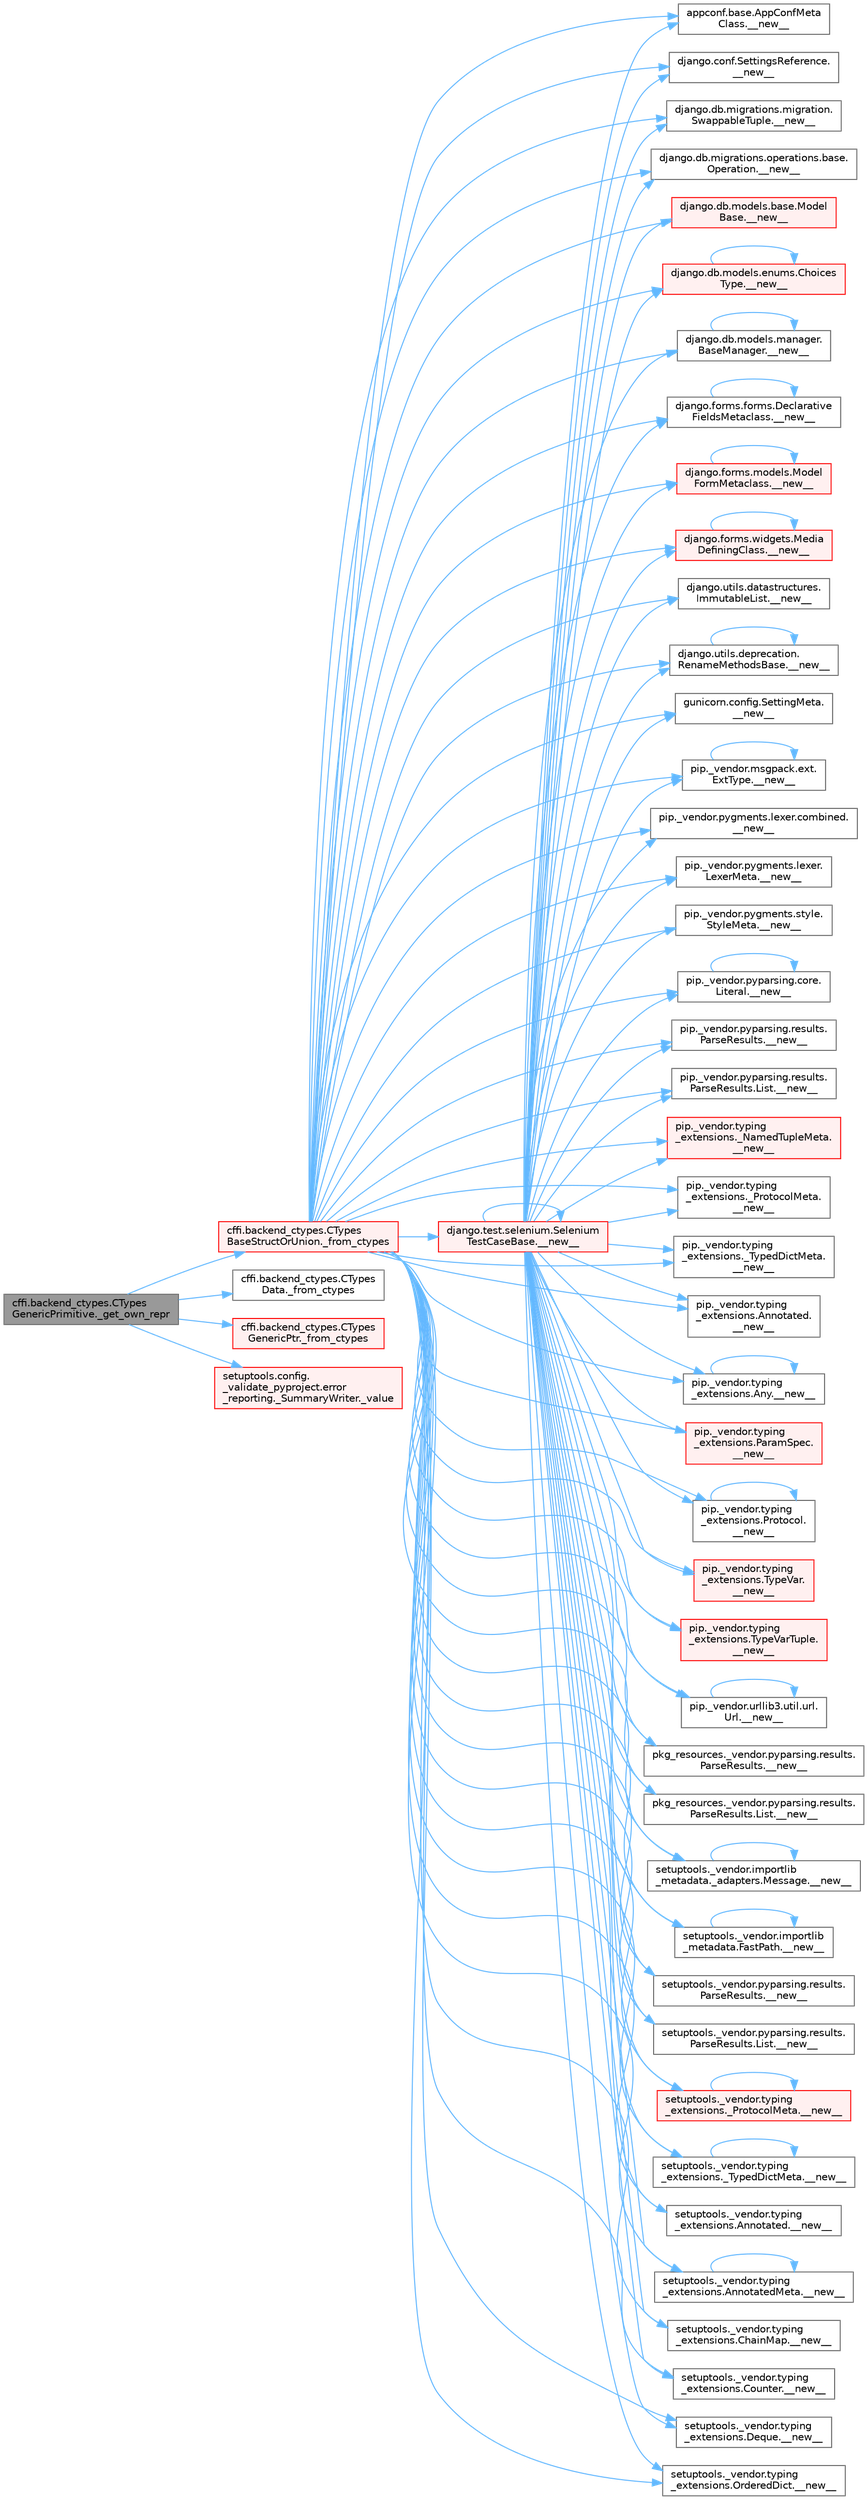 digraph "cffi.backend_ctypes.CTypesGenericPrimitive._get_own_repr"
{
 // LATEX_PDF_SIZE
  bgcolor="transparent";
  edge [fontname=Helvetica,fontsize=10,labelfontname=Helvetica,labelfontsize=10];
  node [fontname=Helvetica,fontsize=10,shape=box,height=0.2,width=0.4];
  rankdir="LR";
  Node1 [id="Node000001",label="cffi.backend_ctypes.CTypes\lGenericPrimitive._get_own_repr",height=0.2,width=0.4,color="gray40", fillcolor="grey60", style="filled", fontcolor="black",tooltip=" "];
  Node1 -> Node2 [id="edge1_Node000001_Node000002",color="steelblue1",style="solid",tooltip=" "];
  Node2 [id="Node000002",label="cffi.backend_ctypes.CTypes\lBaseStructOrUnion._from_ctypes",height=0.2,width=0.4,color="red", fillcolor="#FFF0F0", style="filled",URL="$classcffi_1_1backend__ctypes_1_1_c_types_base_struct_or_union.html#a64b8bd14a89de77cd1b22f77bd1a0c13",tooltip=" "];
  Node2 -> Node3 [id="edge2_Node000002_Node000003",color="steelblue1",style="solid",tooltip=" "];
  Node3 [id="Node000003",label="appconf.base.AppConfMeta\lClass.__new__",height=0.2,width=0.4,color="grey40", fillcolor="white", style="filled",URL="$classappconf_1_1base_1_1_app_conf_meta_class.html#ae3b2cf6f30224474b6edcbf1387b0852",tooltip=" "];
  Node2 -> Node4 [id="edge3_Node000002_Node000004",color="steelblue1",style="solid",tooltip=" "];
  Node4 [id="Node000004",label="django.conf.SettingsReference.\l__new__",height=0.2,width=0.4,color="grey40", fillcolor="white", style="filled",URL="$classdjango_1_1conf_1_1_settings_reference.html#adee6f36144aa1e65ddd081a4459ddf26",tooltip=" "];
  Node2 -> Node5 [id="edge4_Node000002_Node000005",color="steelblue1",style="solid",tooltip=" "];
  Node5 [id="Node000005",label="django.db.migrations.migration.\lSwappableTuple.__new__",height=0.2,width=0.4,color="grey40", fillcolor="white", style="filled",URL="$classdjango_1_1db_1_1migrations_1_1migration_1_1_swappable_tuple.html#a7509a6a2c07a40cda2a0dac5d6e99789",tooltip=" "];
  Node2 -> Node6 [id="edge5_Node000002_Node000006",color="steelblue1",style="solid",tooltip=" "];
  Node6 [id="Node000006",label="django.db.migrations.operations.base.\lOperation.__new__",height=0.2,width=0.4,color="grey40", fillcolor="white", style="filled",URL="$classdjango_1_1db_1_1migrations_1_1operations_1_1base_1_1_operation.html#a0e75a153578c0aa184cef917cbc50cdf",tooltip=" "];
  Node2 -> Node7 [id="edge6_Node000002_Node000007",color="steelblue1",style="solid",tooltip=" "];
  Node7 [id="Node000007",label="django.db.models.base.Model\lBase.__new__",height=0.2,width=0.4,color="red", fillcolor="#FFF0F0", style="filled",URL="$classdjango_1_1db_1_1models_1_1base_1_1_model_base.html#a5688192f626b496760655c3b5309a0bc",tooltip=" "];
  Node2 -> Node10 [id="edge7_Node000002_Node000010",color="steelblue1",style="solid",tooltip=" "];
  Node10 [id="Node000010",label="django.db.models.enums.Choices\lType.__new__",height=0.2,width=0.4,color="red", fillcolor="#FFF0F0", style="filled",URL="$classdjango_1_1db_1_1models_1_1enums_1_1_choices_type.html#a973fedbb791aa7249348ddf93ba850d9",tooltip=" "];
  Node10 -> Node10 [id="edge8_Node000010_Node000010",color="steelblue1",style="solid",tooltip=" "];
  Node2 -> Node2563 [id="edge9_Node000002_Node002563",color="steelblue1",style="solid",tooltip=" "];
  Node2563 [id="Node002563",label="django.db.models.manager.\lBaseManager.__new__",height=0.2,width=0.4,color="grey40", fillcolor="white", style="filled",URL="$classdjango_1_1db_1_1models_1_1manager_1_1_base_manager.html#a402956cc7048ac4239181d9bf52f38d7",tooltip=" "];
  Node2563 -> Node2563 [id="edge10_Node002563_Node002563",color="steelblue1",style="solid",tooltip=" "];
  Node2 -> Node2564 [id="edge11_Node000002_Node002564",color="steelblue1",style="solid",tooltip=" "];
  Node2564 [id="Node002564",label="django.forms.forms.Declarative\lFieldsMetaclass.__new__",height=0.2,width=0.4,color="grey40", fillcolor="white", style="filled",URL="$classdjango_1_1forms_1_1forms_1_1_declarative_fields_metaclass.html#aa82d8ae60cf8bd4ffb1991279105590e",tooltip=" "];
  Node2564 -> Node2564 [id="edge12_Node002564_Node002564",color="steelblue1",style="solid",tooltip=" "];
  Node2 -> Node2565 [id="edge13_Node000002_Node002565",color="steelblue1",style="solid",tooltip=" "];
  Node2565 [id="Node002565",label="django.forms.models.Model\lFormMetaclass.__new__",height=0.2,width=0.4,color="red", fillcolor="#FFF0F0", style="filled",URL="$classdjango_1_1forms_1_1models_1_1_model_form_metaclass.html#aed0f8e0548ca5e8f42c96d3266daa521",tooltip=" "];
  Node2565 -> Node2565 [id="edge14_Node002565_Node002565",color="steelblue1",style="solid",tooltip=" "];
  Node2 -> Node2568 [id="edge15_Node000002_Node002568",color="steelblue1",style="solid",tooltip=" "];
  Node2568 [id="Node002568",label="django.forms.widgets.Media\lDefiningClass.__new__",height=0.2,width=0.4,color="red", fillcolor="#FFF0F0", style="filled",URL="$classdjango_1_1forms_1_1widgets_1_1_media_defining_class.html#a5d0b465656e0c8c06c5b18272005b5b9",tooltip=" "];
  Node2568 -> Node2568 [id="edge16_Node002568_Node002568",color="steelblue1",style="solid",tooltip=" "];
  Node2 -> Node2570 [id="edge17_Node000002_Node002570",color="steelblue1",style="solid",tooltip=" "];
  Node2570 [id="Node002570",label="django.test.selenium.Selenium\lTestCaseBase.__new__",height=0.2,width=0.4,color="red", fillcolor="#FFF0F0", style="filled",URL="$classdjango_1_1test_1_1selenium_1_1_selenium_test_case_base.html#a4082fc89599686abaf551a6d6382b4e3",tooltip=" "];
  Node2570 -> Node3 [id="edge18_Node002570_Node000003",color="steelblue1",style="solid",tooltip=" "];
  Node2570 -> Node4 [id="edge19_Node002570_Node000004",color="steelblue1",style="solid",tooltip=" "];
  Node2570 -> Node5 [id="edge20_Node002570_Node000005",color="steelblue1",style="solid",tooltip=" "];
  Node2570 -> Node6 [id="edge21_Node002570_Node000006",color="steelblue1",style="solid",tooltip=" "];
  Node2570 -> Node7 [id="edge22_Node002570_Node000007",color="steelblue1",style="solid",tooltip=" "];
  Node2570 -> Node10 [id="edge23_Node002570_Node000010",color="steelblue1",style="solid",tooltip=" "];
  Node2570 -> Node2563 [id="edge24_Node002570_Node002563",color="steelblue1",style="solid",tooltip=" "];
  Node2570 -> Node2564 [id="edge25_Node002570_Node002564",color="steelblue1",style="solid",tooltip=" "];
  Node2570 -> Node2565 [id="edge26_Node002570_Node002565",color="steelblue1",style="solid",tooltip=" "];
  Node2570 -> Node2568 [id="edge27_Node002570_Node002568",color="steelblue1",style="solid",tooltip=" "];
  Node2570 -> Node2570 [id="edge28_Node002570_Node002570",color="steelblue1",style="solid",tooltip=" "];
  Node2570 -> Node2571 [id="edge29_Node002570_Node002571",color="steelblue1",style="solid",tooltip=" "];
  Node2571 [id="Node002571",label="django.utils.datastructures.\lImmutableList.__new__",height=0.2,width=0.4,color="grey40", fillcolor="white", style="filled",URL="$classdjango_1_1utils_1_1datastructures_1_1_immutable_list.html#a8047498daf24d8607388c0b4154740b2",tooltip=" "];
  Node2570 -> Node2572 [id="edge30_Node002570_Node002572",color="steelblue1",style="solid",tooltip=" "];
  Node2572 [id="Node002572",label="django.utils.deprecation.\lRenameMethodsBase.__new__",height=0.2,width=0.4,color="grey40", fillcolor="white", style="filled",URL="$classdjango_1_1utils_1_1deprecation_1_1_rename_methods_base.html#a72f694aaa642540d90e1bffa672370de",tooltip=" "];
  Node2572 -> Node2572 [id="edge31_Node002572_Node002572",color="steelblue1",style="solid",tooltip=" "];
  Node2570 -> Node2573 [id="edge32_Node002570_Node002573",color="steelblue1",style="solid",tooltip=" "];
  Node2573 [id="Node002573",label="gunicorn.config.SettingMeta.\l__new__",height=0.2,width=0.4,color="grey40", fillcolor="white", style="filled",URL="$classgunicorn_1_1config_1_1_setting_meta.html#a713ec36dc4c046ccc522514936b82f7f",tooltip=" "];
  Node2570 -> Node2574 [id="edge33_Node002570_Node002574",color="steelblue1",style="solid",tooltip=" "];
  Node2574 [id="Node002574",label="pip._vendor.msgpack.ext.\lExtType.__new__",height=0.2,width=0.4,color="grey40", fillcolor="white", style="filled",URL="$classpip_1_1__vendor_1_1msgpack_1_1ext_1_1_ext_type.html#abe7a0b1b20af79b005fb5a5e3efc0435",tooltip=" "];
  Node2574 -> Node2574 [id="edge34_Node002574_Node002574",color="steelblue1",style="solid",tooltip=" "];
  Node2570 -> Node2575 [id="edge35_Node002570_Node002575",color="steelblue1",style="solid",tooltip=" "];
  Node2575 [id="Node002575",label="pip._vendor.pygments.lexer.combined.\l__new__",height=0.2,width=0.4,color="grey40", fillcolor="white", style="filled",URL="$classpip_1_1__vendor_1_1pygments_1_1lexer_1_1combined.html#a9cd33c733986590cbc88a3ab713e5ce0",tooltip=" "];
  Node2570 -> Node2576 [id="edge36_Node002570_Node002576",color="steelblue1",style="solid",tooltip=" "];
  Node2576 [id="Node002576",label="pip._vendor.pygments.lexer.\lLexerMeta.__new__",height=0.2,width=0.4,color="grey40", fillcolor="white", style="filled",URL="$classpip_1_1__vendor_1_1pygments_1_1lexer_1_1_lexer_meta.html#a406da98fb1446ca90f2648ab98c66bad",tooltip=" "];
  Node2570 -> Node2577 [id="edge37_Node002570_Node002577",color="steelblue1",style="solid",tooltip=" "];
  Node2577 [id="Node002577",label="pip._vendor.pygments.style.\lStyleMeta.__new__",height=0.2,width=0.4,color="grey40", fillcolor="white", style="filled",URL="$classpip_1_1__vendor_1_1pygments_1_1style_1_1_style_meta.html#a5dc70dab76cd2e2d6376dbe75feb1769",tooltip=" "];
  Node2570 -> Node2578 [id="edge38_Node002570_Node002578",color="steelblue1",style="solid",tooltip=" "];
  Node2578 [id="Node002578",label="pip._vendor.pyparsing.core.\lLiteral.__new__",height=0.2,width=0.4,color="grey40", fillcolor="white", style="filled",URL="$classpip_1_1__vendor_1_1pyparsing_1_1core_1_1_literal.html#a0d3601e9a92f871b9cfa945f1e9e9c74",tooltip=" "];
  Node2578 -> Node2578 [id="edge39_Node002578_Node002578",color="steelblue1",style="solid",tooltip=" "];
  Node2570 -> Node2579 [id="edge40_Node002570_Node002579",color="steelblue1",style="solid",tooltip=" "];
  Node2579 [id="Node002579",label="pip._vendor.pyparsing.results.\lParseResults.__new__",height=0.2,width=0.4,color="grey40", fillcolor="white", style="filled",URL="$classpip_1_1__vendor_1_1pyparsing_1_1results_1_1_parse_results.html#a6140b8a6ae9257709158fe8a8b12e463",tooltip=" "];
  Node2570 -> Node2580 [id="edge41_Node002570_Node002580",color="steelblue1",style="solid",tooltip=" "];
  Node2580 [id="Node002580",label="pip._vendor.pyparsing.results.\lParseResults.List.__new__",height=0.2,width=0.4,color="grey40", fillcolor="white", style="filled",URL="$classpip_1_1__vendor_1_1pyparsing_1_1results_1_1_parse_results_1_1_list.html#a5e47fbe8bed3d723f908cab31b4697c8",tooltip=" "];
  Node2570 -> Node2581 [id="edge42_Node002570_Node002581",color="steelblue1",style="solid",tooltip=" "];
  Node2581 [id="Node002581",label="pip._vendor.typing\l_extensions._NamedTupleMeta.\l__new__",height=0.2,width=0.4,color="red", fillcolor="#FFF0F0", style="filled",URL="$classpip_1_1__vendor_1_1typing__extensions_1_1___named_tuple_meta.html#acfd0b699066d3a3c3b387a5630f54bda",tooltip=" "];
  Node2570 -> Node2583 [id="edge43_Node002570_Node002583",color="steelblue1",style="solid",tooltip=" "];
  Node2583 [id="Node002583",label="pip._vendor.typing\l_extensions._ProtocolMeta.\l__new__",height=0.2,width=0.4,color="grey40", fillcolor="white", style="filled",URL="$classpip_1_1__vendor_1_1typing__extensions_1_1___protocol_meta.html#a4c5bb64abd48786235dca2ce08f4dd2a",tooltip=" "];
  Node2570 -> Node2584 [id="edge44_Node002570_Node002584",color="steelblue1",style="solid",tooltip=" "];
  Node2584 [id="Node002584",label="pip._vendor.typing\l_extensions._TypedDictMeta.\l__new__",height=0.2,width=0.4,color="grey40", fillcolor="white", style="filled",URL="$classpip_1_1__vendor_1_1typing__extensions_1_1___typed_dict_meta.html#a231f9eb321bb5a92f1216c726b0ca293",tooltip=" "];
  Node2570 -> Node2585 [id="edge45_Node002570_Node002585",color="steelblue1",style="solid",tooltip=" "];
  Node2585 [id="Node002585",label="pip._vendor.typing\l_extensions.Annotated.\l__new__",height=0.2,width=0.4,color="grey40", fillcolor="white", style="filled",URL="$classpip_1_1__vendor_1_1typing__extensions_1_1_annotated.html#a29016386777b4c0fbaf5a2bfd674d613",tooltip=" "];
  Node2570 -> Node2586 [id="edge46_Node002570_Node002586",color="steelblue1",style="solid",tooltip=" "];
  Node2586 [id="Node002586",label="pip._vendor.typing\l_extensions.Any.__new__",height=0.2,width=0.4,color="grey40", fillcolor="white", style="filled",URL="$classpip_1_1__vendor_1_1typing__extensions_1_1_any.html#afc88c07996e7abcc8625b4c13948cf22",tooltip=" "];
  Node2586 -> Node2586 [id="edge47_Node002586_Node002586",color="steelblue1",style="solid",tooltip=" "];
  Node2570 -> Node2587 [id="edge48_Node002570_Node002587",color="steelblue1",style="solid",tooltip=" "];
  Node2587 [id="Node002587",label="pip._vendor.typing\l_extensions.ParamSpec.\l__new__",height=0.2,width=0.4,color="red", fillcolor="#FFF0F0", style="filled",URL="$classpip_1_1__vendor_1_1typing__extensions_1_1_param_spec.html#a2dd105c75665f4321a2f1825882cbc87",tooltip=" "];
  Node2570 -> Node2591 [id="edge49_Node002570_Node002591",color="steelblue1",style="solid",tooltip=" "];
  Node2591 [id="Node002591",label="pip._vendor.typing\l_extensions.Protocol.\l__new__",height=0.2,width=0.4,color="grey40", fillcolor="white", style="filled",URL="$classpip_1_1__vendor_1_1typing__extensions_1_1_protocol.html#a47d3d1279a5cdefac80e87f62214956d",tooltip=" "];
  Node2591 -> Node2591 [id="edge50_Node002591_Node002591",color="steelblue1",style="solid",tooltip=" "];
  Node2570 -> Node2592 [id="edge51_Node002570_Node002592",color="steelblue1",style="solid",tooltip=" "];
  Node2592 [id="Node002592",label="pip._vendor.typing\l_extensions.TypeVar.\l__new__",height=0.2,width=0.4,color="red", fillcolor="#FFF0F0", style="filled",URL="$classpip_1_1__vendor_1_1typing__extensions_1_1_type_var.html#a25ba2413599c09136145a2007f6e1dbe",tooltip=" "];
  Node2570 -> Node2593 [id="edge52_Node002570_Node002593",color="steelblue1",style="solid",tooltip=" "];
  Node2593 [id="Node002593",label="pip._vendor.typing\l_extensions.TypeVarTuple.\l__new__",height=0.2,width=0.4,color="red", fillcolor="#FFF0F0", style="filled",URL="$classpip_1_1__vendor_1_1typing__extensions_1_1_type_var_tuple.html#aae55c9f134bc96bd526ba1eae411f5f1",tooltip=" "];
  Node2570 -> Node2594 [id="edge53_Node002570_Node002594",color="steelblue1",style="solid",tooltip=" "];
  Node2594 [id="Node002594",label="pip._vendor.urllib3.util.url.\lUrl.__new__",height=0.2,width=0.4,color="grey40", fillcolor="white", style="filled",URL="$classpip_1_1__vendor_1_1urllib3_1_1util_1_1url_1_1_url.html#a456f801e13ac93858a6fbd7268ba1f04",tooltip=" "];
  Node2594 -> Node2594 [id="edge54_Node002594_Node002594",color="steelblue1",style="solid",tooltip=" "];
  Node2570 -> Node2595 [id="edge55_Node002570_Node002595",color="steelblue1",style="solid",tooltip=" "];
  Node2595 [id="Node002595",label="pkg_resources._vendor.pyparsing.results.\lParseResults.__new__",height=0.2,width=0.4,color="grey40", fillcolor="white", style="filled",URL="$classpkg__resources_1_1__vendor_1_1pyparsing_1_1results_1_1_parse_results.html#ab6a3f2774236c18c3092ff7a71132c83",tooltip=" "];
  Node2570 -> Node2596 [id="edge56_Node002570_Node002596",color="steelblue1",style="solid",tooltip=" "];
  Node2596 [id="Node002596",label="pkg_resources._vendor.pyparsing.results.\lParseResults.List.__new__",height=0.2,width=0.4,color="grey40", fillcolor="white", style="filled",URL="$classpkg__resources_1_1__vendor_1_1pyparsing_1_1results_1_1_parse_results_1_1_list.html#a5a449627c1fb5eca9be16ab8d8bfa58e",tooltip=" "];
  Node2570 -> Node2597 [id="edge57_Node002570_Node002597",color="steelblue1",style="solid",tooltip=" "];
  Node2597 [id="Node002597",label="setuptools._vendor.importlib\l_metadata._adapters.Message.__new__",height=0.2,width=0.4,color="grey40", fillcolor="white", style="filled",URL="$classsetuptools_1_1__vendor_1_1importlib__metadata_1_1__adapters_1_1_message.html#a0043d64feabda7d5d1efde3caf7a95c5",tooltip=" "];
  Node2597 -> Node2597 [id="edge58_Node002597_Node002597",color="steelblue1",style="solid",tooltip=" "];
  Node2570 -> Node2598 [id="edge59_Node002570_Node002598",color="steelblue1",style="solid",tooltip=" "];
  Node2598 [id="Node002598",label="setuptools._vendor.importlib\l_metadata.FastPath.__new__",height=0.2,width=0.4,color="grey40", fillcolor="white", style="filled",URL="$classsetuptools_1_1__vendor_1_1importlib__metadata_1_1_fast_path.html#a7cab5071b060aabfdfb5dae34cfae23c",tooltip=" "];
  Node2598 -> Node2598 [id="edge60_Node002598_Node002598",color="steelblue1",style="solid",tooltip=" "];
  Node2570 -> Node2599 [id="edge61_Node002570_Node002599",color="steelblue1",style="solid",tooltip=" "];
  Node2599 [id="Node002599",label="setuptools._vendor.pyparsing.results.\lParseResults.__new__",height=0.2,width=0.4,color="grey40", fillcolor="white", style="filled",URL="$classsetuptools_1_1__vendor_1_1pyparsing_1_1results_1_1_parse_results.html#ac3602349fba4df4d37e9913272a584fa",tooltip=" "];
  Node2570 -> Node2600 [id="edge62_Node002570_Node002600",color="steelblue1",style="solid",tooltip=" "];
  Node2600 [id="Node002600",label="setuptools._vendor.pyparsing.results.\lParseResults.List.__new__",height=0.2,width=0.4,color="grey40", fillcolor="white", style="filled",URL="$classsetuptools_1_1__vendor_1_1pyparsing_1_1results_1_1_parse_results_1_1_list.html#a0892271c313f87dff6179986d18f7bfb",tooltip=" "];
  Node2570 -> Node2601 [id="edge63_Node002570_Node002601",color="steelblue1",style="solid",tooltip=" "];
  Node2601 [id="Node002601",label="setuptools._vendor.typing\l_extensions._ProtocolMeta.__new__",height=0.2,width=0.4,color="red", fillcolor="#FFF0F0", style="filled",URL="$classsetuptools_1_1__vendor_1_1typing__extensions_1_1___protocol_meta.html#a1c58f696609685e527d87017a5ed8ac8",tooltip=" "];
  Node2601 -> Node2601 [id="edge64_Node002601_Node002601",color="steelblue1",style="solid",tooltip=" "];
  Node2570 -> Node2605 [id="edge65_Node002570_Node002605",color="steelblue1",style="solid",tooltip=" "];
  Node2605 [id="Node002605",label="setuptools._vendor.typing\l_extensions._TypedDictMeta.__new__",height=0.2,width=0.4,color="grey40", fillcolor="white", style="filled",URL="$classsetuptools_1_1__vendor_1_1typing__extensions_1_1___typed_dict_meta.html#a32878604bacd5f3db684c41247491599",tooltip=" "];
  Node2605 -> Node2605 [id="edge66_Node002605_Node002605",color="steelblue1",style="solid",tooltip=" "];
  Node2570 -> Node2606 [id="edge67_Node002570_Node002606",color="steelblue1",style="solid",tooltip=" "];
  Node2606 [id="Node002606",label="setuptools._vendor.typing\l_extensions.Annotated.__new__",height=0.2,width=0.4,color="grey40", fillcolor="white", style="filled",URL="$classsetuptools_1_1__vendor_1_1typing__extensions_1_1_annotated.html#a77dc41d7bed05dcb3c72f7e6d4d19204",tooltip=" "];
  Node2570 -> Node2607 [id="edge68_Node002570_Node002607",color="steelblue1",style="solid",tooltip=" "];
  Node2607 [id="Node002607",label="setuptools._vendor.typing\l_extensions.AnnotatedMeta.__new__",height=0.2,width=0.4,color="grey40", fillcolor="white", style="filled",URL="$classsetuptools_1_1__vendor_1_1typing__extensions_1_1_annotated_meta.html#a49933281f97b41270b387f5a1834f322",tooltip=" "];
  Node2607 -> Node2607 [id="edge69_Node002607_Node002607",color="steelblue1",style="solid",tooltip=" "];
  Node2570 -> Node2608 [id="edge70_Node002570_Node002608",color="steelblue1",style="solid",tooltip=" "];
  Node2608 [id="Node002608",label="setuptools._vendor.typing\l_extensions.ChainMap.__new__",height=0.2,width=0.4,color="grey40", fillcolor="white", style="filled",URL="$classsetuptools_1_1__vendor_1_1typing__extensions_1_1_chain_map.html#a49a1acaa033163c6804985ce9c3f3668",tooltip=" "];
  Node2570 -> Node2609 [id="edge71_Node002570_Node002609",color="steelblue1",style="solid",tooltip=" "];
  Node2609 [id="Node002609",label="setuptools._vendor.typing\l_extensions.Counter.__new__",height=0.2,width=0.4,color="grey40", fillcolor="white", style="filled",URL="$classsetuptools_1_1__vendor_1_1typing__extensions_1_1_counter.html#a00ec50d424f45f48bd0e5a5c95123556",tooltip=" "];
  Node2570 -> Node2610 [id="edge72_Node002570_Node002610",color="steelblue1",style="solid",tooltip=" "];
  Node2610 [id="Node002610",label="setuptools._vendor.typing\l_extensions.Deque.__new__",height=0.2,width=0.4,color="grey40", fillcolor="white", style="filled",URL="$classsetuptools_1_1__vendor_1_1typing__extensions_1_1_deque.html#a4cd5102217525c5247ad2e3c2ef810f6",tooltip=" "];
  Node2570 -> Node2611 [id="edge73_Node002570_Node002611",color="steelblue1",style="solid",tooltip=" "];
  Node2611 [id="Node002611",label="setuptools._vendor.typing\l_extensions.OrderedDict.__new__",height=0.2,width=0.4,color="grey40", fillcolor="white", style="filled",URL="$classsetuptools_1_1__vendor_1_1typing__extensions_1_1_ordered_dict.html#a0ec9da79613276e13aee670a3e4106d8",tooltip=" "];
  Node2 -> Node2571 [id="edge74_Node000002_Node002571",color="steelblue1",style="solid",tooltip=" "];
  Node2 -> Node2572 [id="edge75_Node000002_Node002572",color="steelblue1",style="solid",tooltip=" "];
  Node2 -> Node2573 [id="edge76_Node000002_Node002573",color="steelblue1",style="solid",tooltip=" "];
  Node2 -> Node2574 [id="edge77_Node000002_Node002574",color="steelblue1",style="solid",tooltip=" "];
  Node2 -> Node2575 [id="edge78_Node000002_Node002575",color="steelblue1",style="solid",tooltip=" "];
  Node2 -> Node2576 [id="edge79_Node000002_Node002576",color="steelblue1",style="solid",tooltip=" "];
  Node2 -> Node2577 [id="edge80_Node000002_Node002577",color="steelblue1",style="solid",tooltip=" "];
  Node2 -> Node2578 [id="edge81_Node000002_Node002578",color="steelblue1",style="solid",tooltip=" "];
  Node2 -> Node2579 [id="edge82_Node000002_Node002579",color="steelblue1",style="solid",tooltip=" "];
  Node2 -> Node2580 [id="edge83_Node000002_Node002580",color="steelblue1",style="solid",tooltip=" "];
  Node2 -> Node2581 [id="edge84_Node000002_Node002581",color="steelblue1",style="solid",tooltip=" "];
  Node2 -> Node2583 [id="edge85_Node000002_Node002583",color="steelblue1",style="solid",tooltip=" "];
  Node2 -> Node2584 [id="edge86_Node000002_Node002584",color="steelblue1",style="solid",tooltip=" "];
  Node2 -> Node2585 [id="edge87_Node000002_Node002585",color="steelblue1",style="solid",tooltip=" "];
  Node2 -> Node2586 [id="edge88_Node000002_Node002586",color="steelblue1",style="solid",tooltip=" "];
  Node2 -> Node2587 [id="edge89_Node000002_Node002587",color="steelblue1",style="solid",tooltip=" "];
  Node2 -> Node2591 [id="edge90_Node000002_Node002591",color="steelblue1",style="solid",tooltip=" "];
  Node2 -> Node2592 [id="edge91_Node000002_Node002592",color="steelblue1",style="solid",tooltip=" "];
  Node2 -> Node2593 [id="edge92_Node000002_Node002593",color="steelblue1",style="solid",tooltip=" "];
  Node2 -> Node2594 [id="edge93_Node000002_Node002594",color="steelblue1",style="solid",tooltip=" "];
  Node2 -> Node2595 [id="edge94_Node000002_Node002595",color="steelblue1",style="solid",tooltip=" "];
  Node2 -> Node2596 [id="edge95_Node000002_Node002596",color="steelblue1",style="solid",tooltip=" "];
  Node2 -> Node2597 [id="edge96_Node000002_Node002597",color="steelblue1",style="solid",tooltip=" "];
  Node2 -> Node2598 [id="edge97_Node000002_Node002598",color="steelblue1",style="solid",tooltip=" "];
  Node2 -> Node2599 [id="edge98_Node000002_Node002599",color="steelblue1",style="solid",tooltip=" "];
  Node2 -> Node2600 [id="edge99_Node000002_Node002600",color="steelblue1",style="solid",tooltip=" "];
  Node2 -> Node2601 [id="edge100_Node000002_Node002601",color="steelblue1",style="solid",tooltip=" "];
  Node2 -> Node2605 [id="edge101_Node000002_Node002605",color="steelblue1",style="solid",tooltip=" "];
  Node2 -> Node2606 [id="edge102_Node000002_Node002606",color="steelblue1",style="solid",tooltip=" "];
  Node2 -> Node2607 [id="edge103_Node000002_Node002607",color="steelblue1",style="solid",tooltip=" "];
  Node2 -> Node2608 [id="edge104_Node000002_Node002608",color="steelblue1",style="solid",tooltip=" "];
  Node2 -> Node2609 [id="edge105_Node000002_Node002609",color="steelblue1",style="solid",tooltip=" "];
  Node2 -> Node2610 [id="edge106_Node000002_Node002610",color="steelblue1",style="solid",tooltip=" "];
  Node2 -> Node2611 [id="edge107_Node000002_Node002611",color="steelblue1",style="solid",tooltip=" "];
  Node1 -> Node4527 [id="edge108_Node000001_Node004527",color="steelblue1",style="solid",tooltip=" "];
  Node4527 [id="Node004527",label="cffi.backend_ctypes.CTypes\lData._from_ctypes",height=0.2,width=0.4,color="grey40", fillcolor="white", style="filled",URL="$classcffi_1_1backend__ctypes_1_1_c_types_data.html#a6d64a73bde57a1e58ba3161694c7109b",tooltip=" "];
  Node1 -> Node4528 [id="edge109_Node000001_Node004528",color="steelblue1",style="solid",tooltip=" "];
  Node4528 [id="Node004528",label="cffi.backend_ctypes.CTypes\lGenericPtr._from_ctypes",height=0.2,width=0.4,color="red", fillcolor="#FFF0F0", style="filled",URL="$classcffi_1_1backend__ctypes_1_1_c_types_generic_ptr.html#af4d220b28a873c4c7900efd244ddcf52",tooltip=" "];
  Node1 -> Node503 [id="edge110_Node000001_Node000503",color="steelblue1",style="solid",tooltip=" "];
  Node503 [id="Node000503",label="setuptools.config.\l_validate_pyproject.error\l_reporting._SummaryWriter._value",height=0.2,width=0.4,color="red", fillcolor="#FFF0F0", style="filled",URL="$classsetuptools_1_1config_1_1__validate__pyproject_1_1error__reporting_1_1___summary_writer.html#a28d60532640e0f6e9f0a8fe8ea5ca0bb",tooltip=" "];
}
